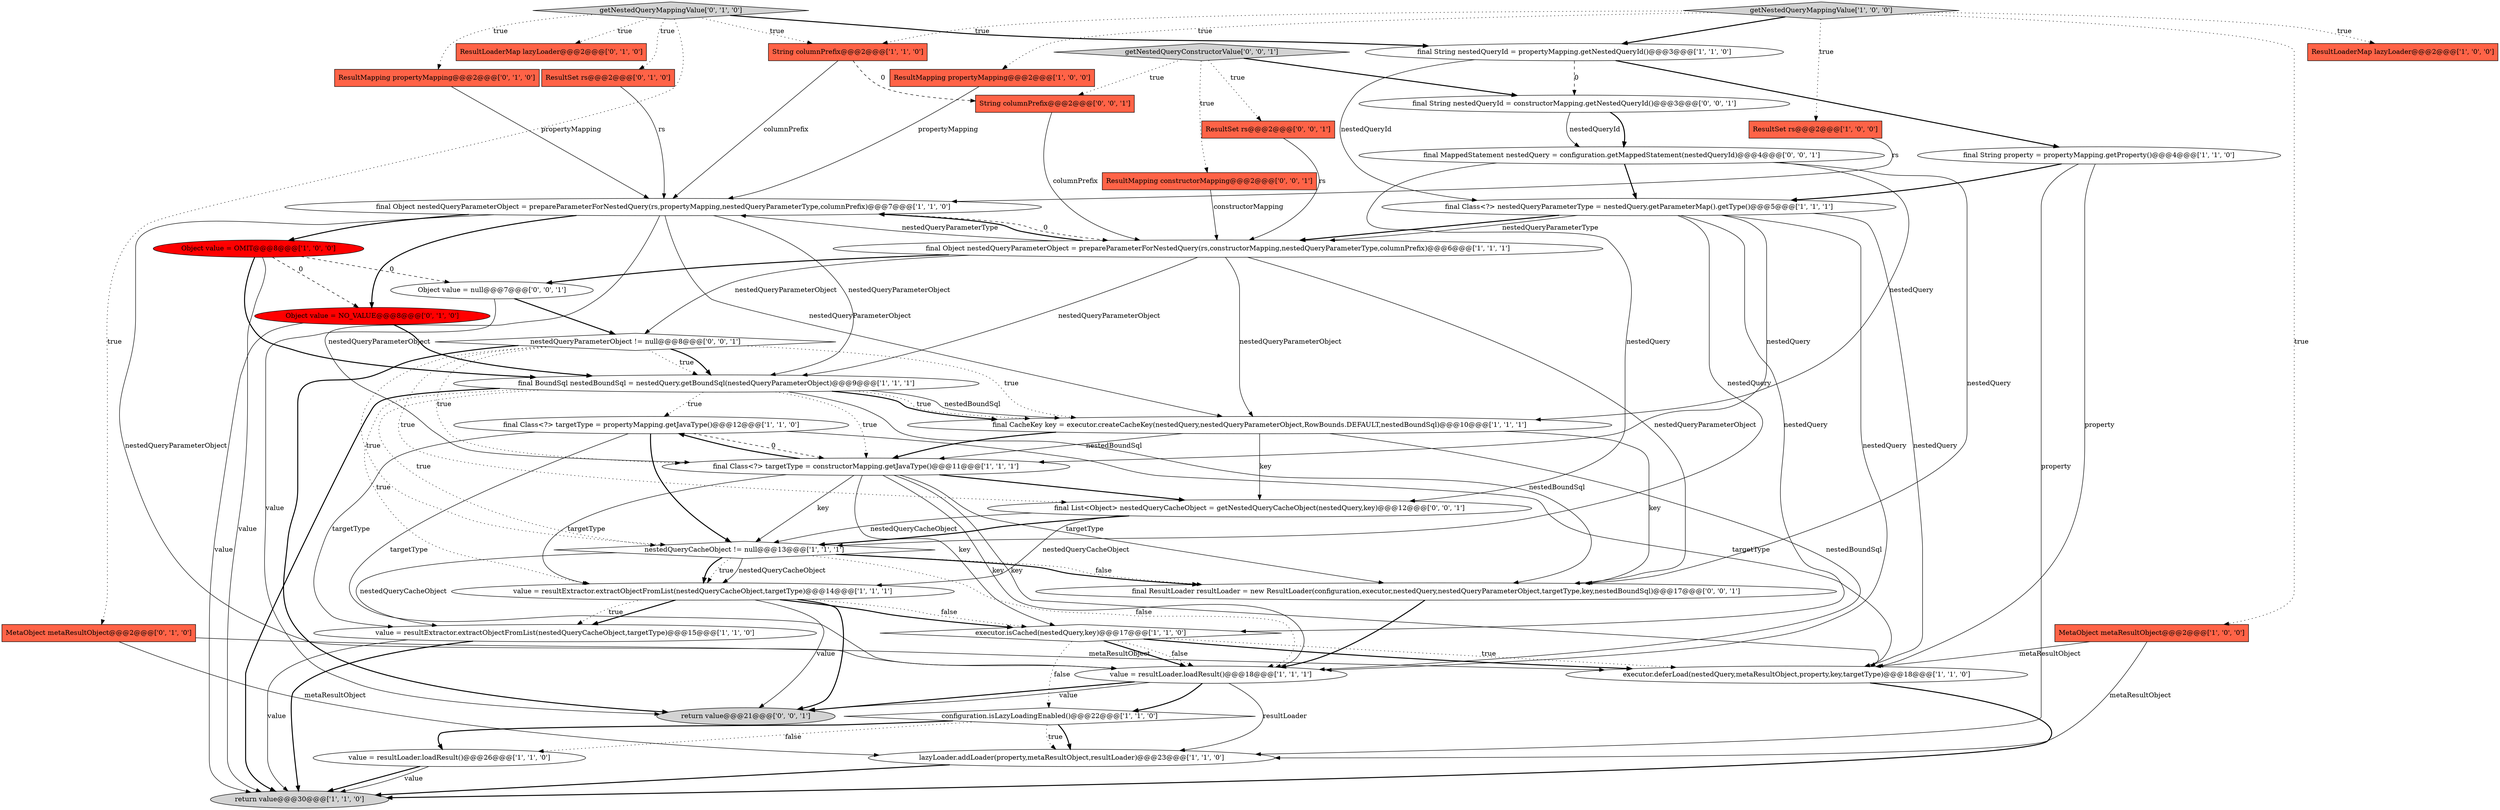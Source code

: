 digraph {
30 [style = filled, label = "getNestedQueryMappingValue['0', '1', '0']", fillcolor = lightgray, shape = diamond image = "AAA0AAABBB2BBB"];
14 [style = filled, label = "executor.deferLoad(nestedQuery,metaResultObject,property,key,targetType)@@@18@@@['1', '1', '0']", fillcolor = white, shape = ellipse image = "AAA0AAABBB1BBB"];
17 [style = filled, label = "ResultLoaderMap lazyLoader@@@2@@@['1', '0', '0']", fillcolor = tomato, shape = box image = "AAA0AAABBB1BBB"];
8 [style = filled, label = "final BoundSql nestedBoundSql = nestedQuery.getBoundSql(nestedQueryParameterObject)@@@9@@@['1', '1', '1']", fillcolor = white, shape = ellipse image = "AAA0AAABBB1BBB"];
40 [style = filled, label = "String columnPrefix@@@2@@@['0', '0', '1']", fillcolor = tomato, shape = box image = "AAA0AAABBB3BBB"];
29 [style = filled, label = "ResultMapping propertyMapping@@@2@@@['0', '1', '0']", fillcolor = tomato, shape = box image = "AAA0AAABBB2BBB"];
12 [style = filled, label = "final Class<?> targetType = propertyMapping.getJavaType()@@@12@@@['1', '1', '0']", fillcolor = white, shape = ellipse image = "AAA0AAABBB1BBB"];
10 [style = filled, label = "value = resultLoader.loadResult()@@@26@@@['1', '1', '0']", fillcolor = white, shape = ellipse image = "AAA0AAABBB1BBB"];
34 [style = filled, label = "Object value = null@@@7@@@['0', '0', '1']", fillcolor = white, shape = ellipse image = "AAA0AAABBB3BBB"];
20 [style = filled, label = "final String nestedQueryId = propertyMapping.getNestedQueryId()@@@3@@@['1', '1', '0']", fillcolor = white, shape = ellipse image = "AAA0AAABBB1BBB"];
4 [style = filled, label = "getNestedQueryMappingValue['1', '0', '0']", fillcolor = lightgray, shape = diamond image = "AAA0AAABBB1BBB"];
23 [style = filled, label = "final Class<?> targetType = constructorMapping.getJavaType()@@@11@@@['1', '1', '1']", fillcolor = white, shape = ellipse image = "AAA0AAABBB1BBB"];
13 [style = filled, label = "final Object nestedQueryParameterObject = prepareParameterForNestedQuery(rs,constructorMapping,nestedQueryParameterType,columnPrefix)@@@6@@@['1', '1', '1']", fillcolor = white, shape = ellipse image = "AAA0AAABBB1BBB"];
18 [style = filled, label = "final CacheKey key = executor.createCacheKey(nestedQuery,nestedQueryParameterObject,RowBounds.DEFAULT,nestedBoundSql)@@@10@@@['1', '1', '1']", fillcolor = white, shape = ellipse image = "AAA0AAABBB1BBB"];
41 [style = filled, label = "final ResultLoader resultLoader = new ResultLoader(configuration,executor,nestedQuery,nestedQueryParameterObject,targetType,key,nestedBoundSql)@@@17@@@['0', '0', '1']", fillcolor = white, shape = ellipse image = "AAA0AAABBB3BBB"];
38 [style = filled, label = "ResultMapping constructorMapping@@@2@@@['0', '0', '1']", fillcolor = tomato, shape = box image = "AAA0AAABBB3BBB"];
6 [style = filled, label = "executor.isCached(nestedQuery,key)@@@17@@@['1', '1', '0']", fillcolor = white, shape = diamond image = "AAA0AAABBB1BBB"];
0 [style = filled, label = "final String property = propertyMapping.getProperty()@@@4@@@['1', '1', '0']", fillcolor = white, shape = ellipse image = "AAA0AAABBB1BBB"];
19 [style = filled, label = "ResultMapping propertyMapping@@@2@@@['1', '0', '0']", fillcolor = tomato, shape = box image = "AAA0AAABBB1BBB"];
37 [style = filled, label = "nestedQueryParameterObject != null@@@8@@@['0', '0', '1']", fillcolor = white, shape = diamond image = "AAA0AAABBB3BBB"];
21 [style = filled, label = "nestedQueryCacheObject != null@@@13@@@['1', '1', '1']", fillcolor = white, shape = diamond image = "AAA0AAABBB1BBB"];
11 [style = filled, label = "value = resultLoader.loadResult()@@@18@@@['1', '1', '1']", fillcolor = white, shape = ellipse image = "AAA0AAABBB1BBB"];
22 [style = filled, label = "ResultSet rs@@@2@@@['1', '0', '0']", fillcolor = tomato, shape = box image = "AAA0AAABBB1BBB"];
33 [style = filled, label = "return value@@@21@@@['0', '0', '1']", fillcolor = lightgray, shape = ellipse image = "AAA0AAABBB3BBB"];
28 [style = filled, label = "MetaObject metaResultObject@@@2@@@['0', '1', '0']", fillcolor = tomato, shape = box image = "AAA0AAABBB2BBB"];
39 [style = filled, label = "final String nestedQueryId = constructorMapping.getNestedQueryId()@@@3@@@['0', '0', '1']", fillcolor = white, shape = ellipse image = "AAA0AAABBB3BBB"];
32 [style = filled, label = "getNestedQueryConstructorValue['0', '0', '1']", fillcolor = lightgray, shape = diamond image = "AAA0AAABBB3BBB"];
7 [style = filled, label = "Object value = OMIT@@@8@@@['1', '0', '0']", fillcolor = red, shape = ellipse image = "AAA1AAABBB1BBB"];
27 [style = filled, label = "ResultSet rs@@@2@@@['0', '1', '0']", fillcolor = tomato, shape = box image = "AAA0AAABBB2BBB"];
2 [style = filled, label = "value = resultExtractor.extractObjectFromList(nestedQueryCacheObject,targetType)@@@15@@@['1', '1', '0']", fillcolor = white, shape = ellipse image = "AAA0AAABBB1BBB"];
9 [style = filled, label = "MetaObject metaResultObject@@@2@@@['1', '0', '0']", fillcolor = tomato, shape = box image = "AAA0AAABBB1BBB"];
5 [style = filled, label = "final Object nestedQueryParameterObject = prepareParameterForNestedQuery(rs,propertyMapping,nestedQueryParameterType,columnPrefix)@@@7@@@['1', '1', '0']", fillcolor = white, shape = ellipse image = "AAA0AAABBB1BBB"];
24 [style = filled, label = "String columnPrefix@@@2@@@['1', '1', '0']", fillcolor = tomato, shape = box image = "AAA0AAABBB1BBB"];
35 [style = filled, label = "final List<Object> nestedQueryCacheObject = getNestedQueryCacheObject(nestedQuery,key)@@@12@@@['0', '0', '1']", fillcolor = white, shape = ellipse image = "AAA0AAABBB3BBB"];
31 [style = filled, label = "Object value = NO_VALUE@@@8@@@['0', '1', '0']", fillcolor = red, shape = ellipse image = "AAA1AAABBB2BBB"];
36 [style = filled, label = "ResultSet rs@@@2@@@['0', '0', '1']", fillcolor = tomato, shape = box image = "AAA0AAABBB3BBB"];
3 [style = filled, label = "configuration.isLazyLoadingEnabled()@@@22@@@['1', '1', '0']", fillcolor = white, shape = diamond image = "AAA0AAABBB1BBB"];
16 [style = filled, label = "lazyLoader.addLoader(property,metaResultObject,resultLoader)@@@23@@@['1', '1', '0']", fillcolor = white, shape = ellipse image = "AAA0AAABBB1BBB"];
42 [style = filled, label = "final MappedStatement nestedQuery = configuration.getMappedStatement(nestedQueryId)@@@4@@@['0', '0', '1']", fillcolor = white, shape = ellipse image = "AAA0AAABBB3BBB"];
15 [style = filled, label = "final Class<?> nestedQueryParameterType = nestedQuery.getParameterMap().getType()@@@5@@@['1', '1', '1']", fillcolor = white, shape = ellipse image = "AAA0AAABBB1BBB"];
25 [style = filled, label = "return value@@@30@@@['1', '1', '0']", fillcolor = lightgray, shape = ellipse image = "AAA0AAABBB1BBB"];
1 [style = filled, label = "value = resultExtractor.extractObjectFromList(nestedQueryCacheObject,targetType)@@@14@@@['1', '1', '1']", fillcolor = white, shape = ellipse image = "AAA0AAABBB1BBB"];
26 [style = filled, label = "ResultLoaderMap lazyLoader@@@2@@@['0', '1', '0']", fillcolor = tomato, shape = box image = "AAA0AAABBB2BBB"];
20->15 [style = solid, label="nestedQueryId"];
14->25 [style = bold, label=""];
9->14 [style = solid, label="metaResultObject"];
23->11 [style = solid, label="key"];
30->20 [style = bold, label=""];
39->42 [style = solid, label="nestedQueryId"];
20->0 [style = bold, label=""];
40->13 [style = solid, label="columnPrefix"];
9->16 [style = solid, label="metaResultObject"];
41->11 [style = bold, label=""];
3->16 [style = bold, label=""];
8->18 [style = solid, label="nestedBoundSql"];
1->6 [style = dotted, label="false"];
7->8 [style = bold, label=""];
0->15 [style = bold, label=""];
42->35 [style = solid, label="nestedQuery"];
13->8 [style = solid, label="nestedQueryParameterObject"];
1->33 [style = bold, label=""];
6->11 [style = bold, label=""];
21->1 [style = bold, label=""];
11->33 [style = bold, label=""];
13->18 [style = solid, label="nestedQueryParameterObject"];
23->12 [style = bold, label=""];
4->24 [style = dotted, label="true"];
20->39 [style = dashed, label="0"];
28->16 [style = solid, label="metaResultObject"];
37->33 [style = bold, label=""];
2->25 [style = bold, label=""];
4->17 [style = dotted, label="true"];
15->14 [style = solid, label="nestedQuery"];
7->25 [style = solid, label="value"];
7->34 [style = dashed, label="0"];
42->15 [style = bold, label=""];
12->11 [style = solid, label="targetType"];
5->8 [style = solid, label="nestedQueryParameterObject"];
22->5 [style = solid, label="rs"];
13->34 [style = bold, label=""];
6->11 [style = dotted, label="false"];
15->13 [style = bold, label=""];
13->5 [style = solid, label="nestedQueryParameterType"];
12->21 [style = bold, label=""];
8->18 [style = bold, label=""];
21->41 [style = bold, label=""];
8->23 [style = dotted, label="true"];
37->18 [style = dotted, label="true"];
24->40 [style = dashed, label="0"];
31->25 [style = solid, label="value"];
32->36 [style = dotted, label="true"];
35->21 [style = bold, label=""];
21->41 [style = dotted, label="false"];
23->21 [style = solid, label="key"];
23->35 [style = bold, label=""];
3->10 [style = bold, label=""];
30->29 [style = dotted, label="true"];
37->8 [style = dotted, label="true"];
23->14 [style = solid, label="key"];
6->14 [style = dotted, label="true"];
19->5 [style = solid, label="propertyMapping"];
8->41 [style = solid, label="nestedBoundSql"];
8->12 [style = dotted, label="true"];
10->25 [style = bold, label=""];
4->22 [style = dotted, label="true"];
0->14 [style = solid, label="property"];
13->41 [style = solid, label="nestedQueryParameterObject"];
13->5 [style = bold, label=""];
8->18 [style = dotted, label="true"];
5->7 [style = bold, label=""];
18->35 [style = solid, label="key"];
30->28 [style = dotted, label="true"];
24->5 [style = solid, label="columnPrefix"];
39->42 [style = bold, label=""];
2->25 [style = solid, label="value"];
5->13 [style = dashed, label="0"];
5->18 [style = solid, label="nestedQueryParameterObject"];
12->23 [style = dashed, label="0"];
7->31 [style = dashed, label="0"];
6->3 [style = dotted, label="false"];
18->23 [style = bold, label=""];
8->21 [style = dotted, label="true"];
18->41 [style = solid, label="key"];
15->21 [style = solid, label="nestedQuery"];
28->14 [style = solid, label="metaResultObject"];
23->6 [style = solid, label="key"];
11->16 [style = solid, label="resultLoader"];
15->11 [style = solid, label="nestedQuery"];
15->23 [style = solid, label="nestedQuery"];
36->13 [style = solid, label="rs"];
21->2 [style = solid, label="nestedQueryCacheObject"];
37->35 [style = dotted, label="true"];
3->10 [style = dotted, label="false"];
1->6 [style = bold, label=""];
23->41 [style = solid, label="targetType"];
21->11 [style = dotted, label="false"];
11->3 [style = bold, label=""];
18->11 [style = solid, label="nestedBoundSql"];
5->23 [style = solid, label="nestedQueryParameterObject"];
4->20 [style = bold, label=""];
32->38 [style = dotted, label="true"];
32->39 [style = bold, label=""];
1->2 [style = bold, label=""];
15->13 [style = solid, label="nestedQueryParameterType"];
1->33 [style = solid, label="value"];
27->5 [style = solid, label="rs"];
0->16 [style = solid, label="property"];
37->8 [style = bold, label=""];
31->8 [style = bold, label=""];
15->6 [style = solid, label="nestedQuery"];
12->14 [style = solid, label="targetType"];
4->19 [style = dotted, label="true"];
38->13 [style = solid, label="constructorMapping"];
13->37 [style = solid, label="nestedQueryParameterObject"];
30->24 [style = dotted, label="true"];
21->1 [style = dotted, label="true"];
30->27 [style = dotted, label="true"];
37->21 [style = dotted, label="true"];
12->2 [style = solid, label="targetType"];
5->11 [style = solid, label="nestedQueryParameterObject"];
16->25 [style = bold, label=""];
23->1 [style = solid, label="targetType"];
30->26 [style = dotted, label="true"];
32->40 [style = dotted, label="true"];
21->1 [style = solid, label="nestedQueryCacheObject"];
18->23 [style = solid, label="nestedBoundSql"];
34->33 [style = solid, label="value"];
42->41 [style = solid, label="nestedQuery"];
29->5 [style = solid, label="propertyMapping"];
6->14 [style = bold, label=""];
8->1 [style = dotted, label="true"];
5->31 [style = bold, label=""];
34->37 [style = bold, label=""];
42->18 [style = solid, label="nestedQuery"];
11->33 [style = solid, label="value"];
10->25 [style = solid, label="value"];
37->23 [style = dotted, label="true"];
4->9 [style = dotted, label="true"];
1->2 [style = dotted, label="true"];
35->21 [style = solid, label="nestedQueryCacheObject"];
35->1 [style = solid, label="nestedQueryCacheObject"];
8->25 [style = bold, label=""];
3->16 [style = dotted, label="true"];
}
